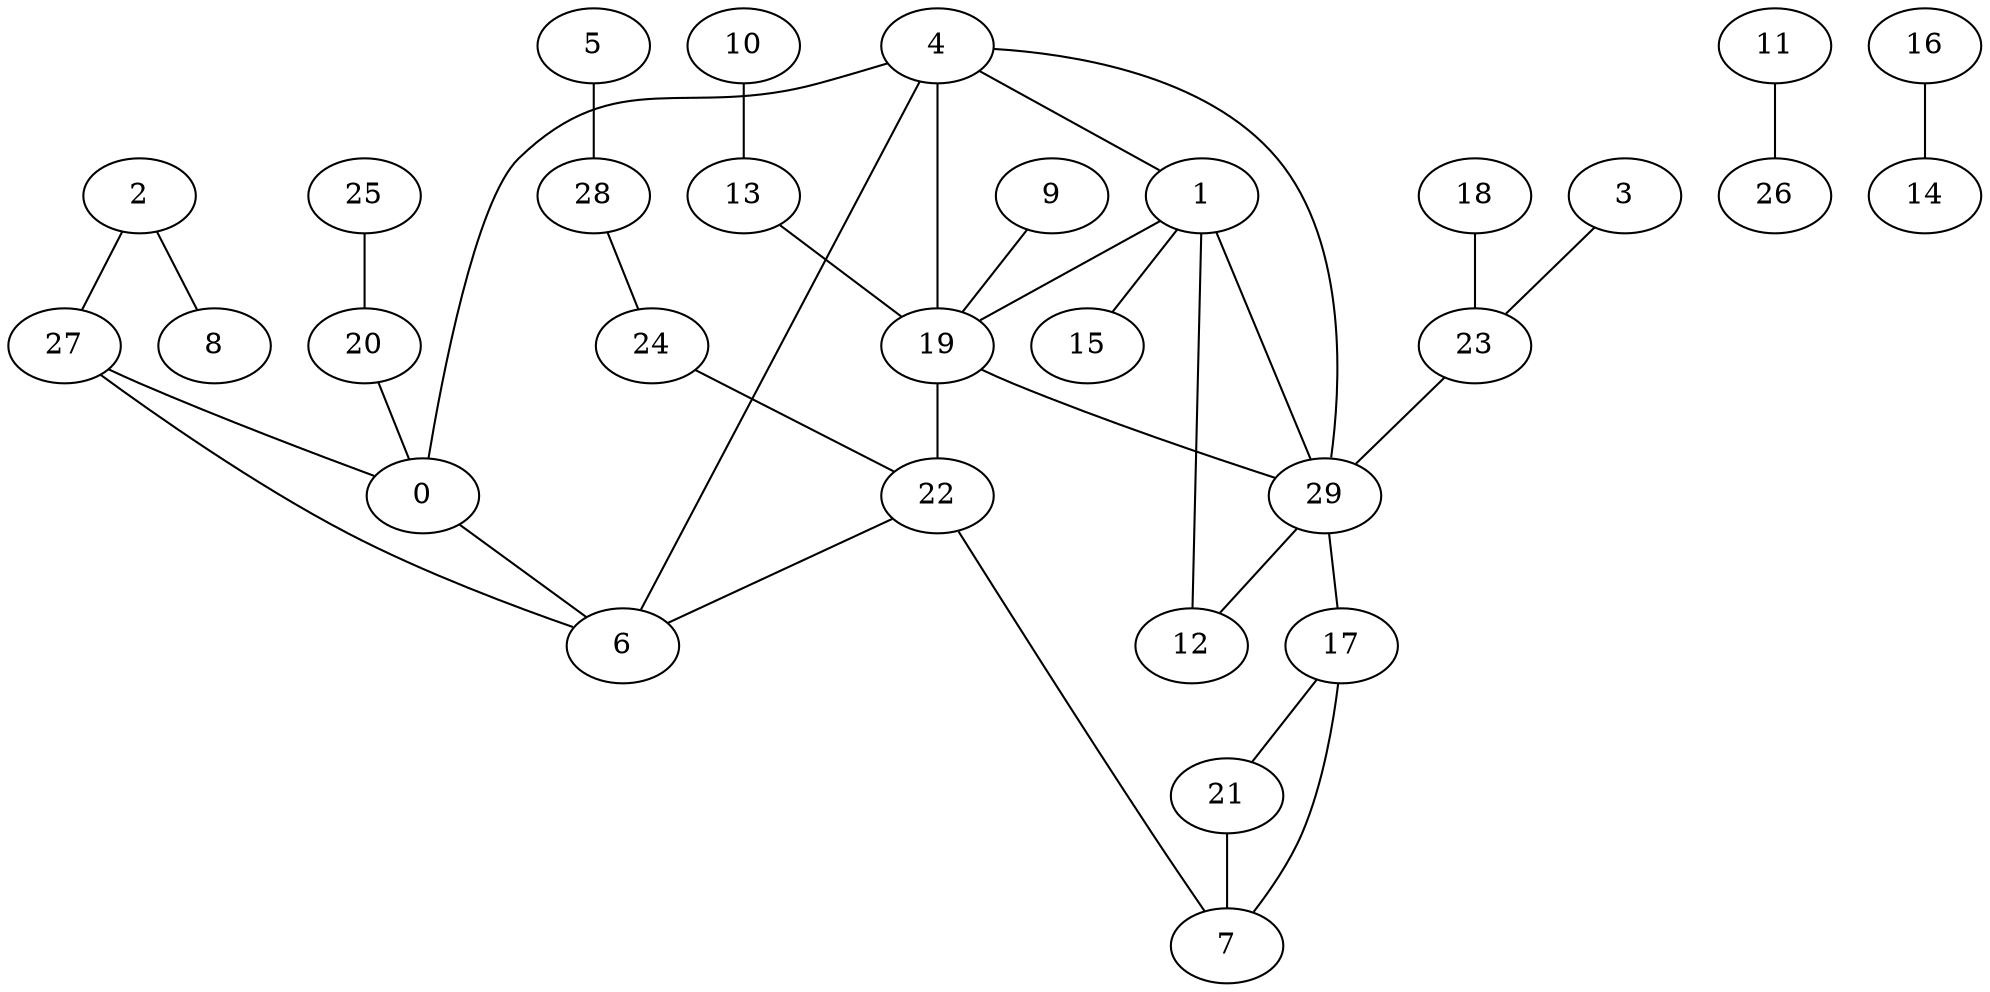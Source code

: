graph G {
0;
1;
2;
3;
4;
5;
6;
7;
8;
9;
10;
11;
12;
13;
14;
15;
16;
17;
18;
19;
20;
21;
22;
23;
24;
25;
26;
27;
28;
29;
0--6 ;
1--19 ;
1--29 ;
1--15 ;
2--8 ;
2--27 ;
3--23 ;
4--1 ;
4--29 ;
4--0 ;
4--6 ;
5--28 ;
7--17 ;
9--19 ;
10--13 ;
11--26 ;
12--1 ;
13--19 ;
16--14 ;
17--21 ;
18--23 ;
19--29 ;
19--4 ;
19--22 ;
20--0 ;
21--7 ;
22--6 ;
22--7 ;
23--29 ;
24--22 ;
25--20 ;
27--0 ;
27--6 ;
28--24 ;
29--17 ;
29--12 ;
}
